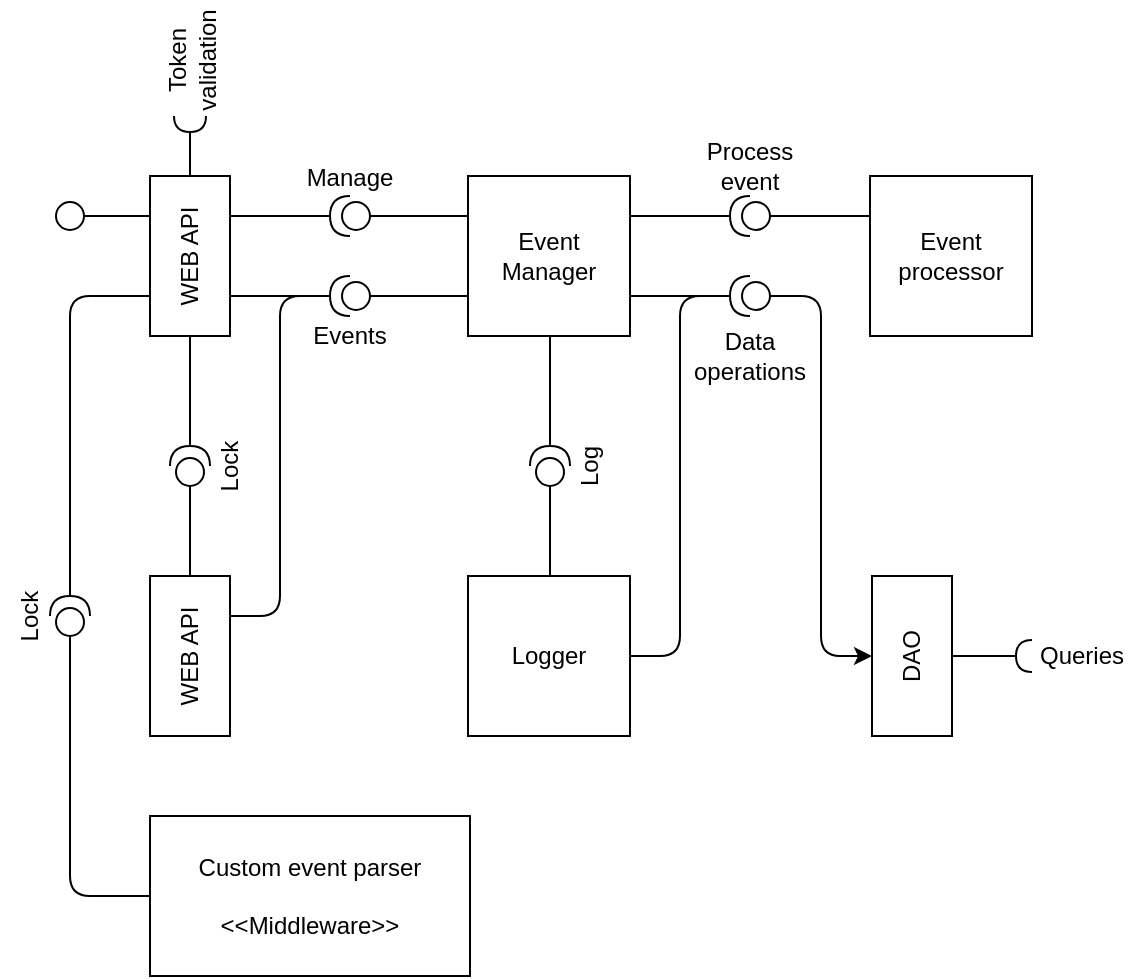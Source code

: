 <?xml version="1.0" encoding="UTF-8"?>
<mxfile version="24.2.5" type="device">
  <diagram name="Pagina-1" id="bZNuDVQKegFYLx4exZVK">
    <mxGraphModel dx="177" dy="124" grid="1" gridSize="10" guides="1" tooltips="1" connect="1" arrows="1" fold="1" page="1" pageScale="1" pageWidth="827" pageHeight="1169" math="0" shadow="0">
      <root>
        <mxCell id="0" />
        <mxCell id="1" parent="0" />
        <mxCell id="SfOH2gWAar_BLIePBkyz-23" style="edgeStyle=orthogonalEdgeStyle;rounded=0;orthogonalLoop=1;jettySize=auto;html=1;exitX=0.75;exitY=0;exitDx=0;exitDy=0;endArrow=circle;endFill=0;" edge="1" parent="1" source="SfOH2gWAar_BLIePBkyz-1">
          <mxGeometry relative="1" as="geometry">
            <mxPoint x="152" y="580" as="targetPoint" />
            <mxPoint x="199" y="580" as="sourcePoint" />
          </mxGeometry>
        </mxCell>
        <mxCell id="SfOH2gWAar_BLIePBkyz-1" value="WEB API" style="rounded=0;whiteSpace=wrap;html=1;rotation=-90;" vertex="1" parent="1">
          <mxGeometry x="180" y="580" width="80" height="40" as="geometry" />
        </mxCell>
        <mxCell id="SfOH2gWAar_BLIePBkyz-4" value="" style="rounded=0;orthogonalLoop=1;jettySize=auto;html=1;endArrow=halfCircle;endFill=0;endSize=6;strokeWidth=1;sketch=0;fontSize=12;curved=1;exitX=1;exitY=0.5;exitDx=0;exitDy=0;" edge="1" parent="1" source="SfOH2gWAar_BLIePBkyz-1">
          <mxGeometry relative="1" as="geometry">
            <mxPoint x="225" y="525" as="sourcePoint" />
            <mxPoint x="220" y="530" as="targetPoint" />
          </mxGeometry>
        </mxCell>
        <mxCell id="SfOH2gWAar_BLIePBkyz-5" value="" style="ellipse;whiteSpace=wrap;html=1;align=center;aspect=fixed;fillColor=none;strokeColor=none;resizable=0;perimeter=centerPerimeter;rotatable=0;allowArrows=0;points=[];outlineConnect=1;" vertex="1" parent="1">
          <mxGeometry x="200" y="520" width="10" height="10" as="geometry" />
        </mxCell>
        <mxCell id="SfOH2gWAar_BLIePBkyz-6" value="Token validation" style="text;html=1;align=center;verticalAlign=middle;whiteSpace=wrap;rounded=0;rotation=-90;" vertex="1" parent="1">
          <mxGeometry x="191" y="487" width="60" height="30" as="geometry" />
        </mxCell>
        <mxCell id="SfOH2gWAar_BLIePBkyz-7" value="WEB API" style="rounded=0;whiteSpace=wrap;html=1;rotation=-90;" vertex="1" parent="1">
          <mxGeometry x="180" y="780" width="80" height="40" as="geometry" />
        </mxCell>
        <mxCell id="SfOH2gWAar_BLIePBkyz-11" style="edgeStyle=orthogonalEdgeStyle;rounded=0;orthogonalLoop=1;jettySize=auto;html=1;exitX=1;exitY=0.5;exitDx=0;exitDy=0;exitPerimeter=0;entryX=0;entryY=0.5;entryDx=0;entryDy=0;endArrow=none;endFill=0;" edge="1" parent="1" source="SfOH2gWAar_BLIePBkyz-8" target="SfOH2gWAar_BLIePBkyz-1">
          <mxGeometry relative="1" as="geometry" />
        </mxCell>
        <mxCell id="SfOH2gWAar_BLIePBkyz-12" style="edgeStyle=orthogonalEdgeStyle;rounded=0;orthogonalLoop=1;jettySize=auto;html=1;exitX=0;exitY=0.5;exitDx=0;exitDy=0;exitPerimeter=0;entryX=1;entryY=0.5;entryDx=0;entryDy=0;endArrow=none;endFill=0;" edge="1" parent="1" source="SfOH2gWAar_BLIePBkyz-8" target="SfOH2gWAar_BLIePBkyz-7">
          <mxGeometry relative="1" as="geometry" />
        </mxCell>
        <mxCell id="SfOH2gWAar_BLIePBkyz-8" value="" style="shape=providedRequiredInterface;html=1;verticalLabelPosition=bottom;sketch=0;rotation=-90;" vertex="1" parent="1">
          <mxGeometry x="210" y="695" width="20" height="20" as="geometry" />
        </mxCell>
        <mxCell id="SfOH2gWAar_BLIePBkyz-13" value="&lt;div&gt;Lock&lt;/div&gt;" style="text;html=1;align=center;verticalAlign=middle;whiteSpace=wrap;rounded=0;rotation=-90;" vertex="1" parent="1">
          <mxGeometry x="210" y="690" width="60" height="30" as="geometry" />
        </mxCell>
        <mxCell id="SfOH2gWAar_BLIePBkyz-21" style="edgeStyle=orthogonalEdgeStyle;rounded=1;orthogonalLoop=1;jettySize=auto;html=1;exitX=1;exitY=0.5;exitDx=0;exitDy=0;exitPerimeter=0;entryX=0.75;entryY=1;entryDx=0;entryDy=0;endArrow=none;endFill=0;curved=0;" edge="1" parent="1" source="SfOH2gWAar_BLIePBkyz-14" target="SfOH2gWAar_BLIePBkyz-7">
          <mxGeometry relative="1" as="geometry">
            <mxPoint x="295" y="620" as="sourcePoint" />
            <mxPoint x="245" y="780" as="targetPoint" />
          </mxGeometry>
        </mxCell>
        <mxCell id="SfOH2gWAar_BLIePBkyz-25" style="edgeStyle=orthogonalEdgeStyle;rounded=0;orthogonalLoop=1;jettySize=auto;html=1;exitX=0;exitY=0.5;exitDx=0;exitDy=0;exitPerimeter=0;entryX=0;entryY=0.75;entryDx=0;entryDy=0;endArrow=none;endFill=0;" edge="1" parent="1" source="SfOH2gWAar_BLIePBkyz-14" target="SfOH2gWAar_BLIePBkyz-24">
          <mxGeometry relative="1" as="geometry" />
        </mxCell>
        <mxCell id="SfOH2gWAar_BLIePBkyz-29" style="edgeStyle=orthogonalEdgeStyle;rounded=0;orthogonalLoop=1;jettySize=auto;html=1;exitX=1;exitY=0.5;exitDx=0;exitDy=0;exitPerimeter=0;entryX=0.25;entryY=1;entryDx=0;entryDy=0;endArrow=none;endFill=0;" edge="1" parent="1" source="SfOH2gWAar_BLIePBkyz-14" target="SfOH2gWAar_BLIePBkyz-1">
          <mxGeometry relative="1" as="geometry" />
        </mxCell>
        <mxCell id="SfOH2gWAar_BLIePBkyz-14" value="" style="shape=providedRequiredInterface;html=1;verticalLabelPosition=bottom;sketch=0;rotation=-180;" vertex="1" parent="1">
          <mxGeometry x="290" y="610" width="20" height="20" as="geometry" />
        </mxCell>
        <mxCell id="SfOH2gWAar_BLIePBkyz-20" value="Events" style="text;html=1;align=center;verticalAlign=middle;whiteSpace=wrap;rounded=0;" vertex="1" parent="1">
          <mxGeometry x="270" y="625" width="60" height="30" as="geometry" />
        </mxCell>
        <mxCell id="SfOH2gWAar_BLIePBkyz-24" value="Event&lt;br&gt;Manager" style="html=1;whiteSpace=wrap;" vertex="1" parent="1">
          <mxGeometry x="359" y="560" width="81" height="80" as="geometry" />
        </mxCell>
        <mxCell id="SfOH2gWAar_BLIePBkyz-32" style="edgeStyle=orthogonalEdgeStyle;rounded=0;orthogonalLoop=1;jettySize=auto;html=1;exitX=0;exitY=0.5;exitDx=0;exitDy=0;exitPerimeter=0;entryX=0;entryY=0.25;entryDx=0;entryDy=0;endArrow=none;endFill=0;" edge="1" parent="1" source="SfOH2gWAar_BLIePBkyz-27" target="SfOH2gWAar_BLIePBkyz-24">
          <mxGeometry relative="1" as="geometry" />
        </mxCell>
        <mxCell id="SfOH2gWAar_BLIePBkyz-27" value="" style="shape=providedRequiredInterface;html=1;verticalLabelPosition=bottom;sketch=0;rotation=-180;" vertex="1" parent="1">
          <mxGeometry x="290" y="570" width="20" height="20" as="geometry" />
        </mxCell>
        <mxCell id="SfOH2gWAar_BLIePBkyz-31" style="edgeStyle=orthogonalEdgeStyle;rounded=0;orthogonalLoop=1;jettySize=auto;html=1;exitX=0.75;exitY=1;exitDx=0;exitDy=0;entryX=1;entryY=0.5;entryDx=0;entryDy=0;entryPerimeter=0;endArrow=none;endFill=0;" edge="1" parent="1" source="SfOH2gWAar_BLIePBkyz-1" target="SfOH2gWAar_BLIePBkyz-27">
          <mxGeometry relative="1" as="geometry" />
        </mxCell>
        <mxCell id="SfOH2gWAar_BLIePBkyz-33" value="Manage" style="text;html=1;align=center;verticalAlign=middle;whiteSpace=wrap;rounded=0;" vertex="1" parent="1">
          <mxGeometry x="270" y="546" width="60" height="30" as="geometry" />
        </mxCell>
        <mxCell id="SfOH2gWAar_BLIePBkyz-38" style="edgeStyle=orthogonalEdgeStyle;rounded=0;orthogonalLoop=1;jettySize=auto;html=1;exitX=1;exitY=0.5;exitDx=0;exitDy=0;exitPerimeter=0;entryX=0;entryY=0.5;entryDx=0;entryDy=0;endArrow=none;endFill=0;" edge="1" parent="1" source="SfOH2gWAar_BLIePBkyz-40">
          <mxGeometry relative="1" as="geometry">
            <mxPoint x="400" y="640" as="targetPoint" />
          </mxGeometry>
        </mxCell>
        <mxCell id="SfOH2gWAar_BLIePBkyz-39" style="edgeStyle=orthogonalEdgeStyle;rounded=0;orthogonalLoop=1;jettySize=auto;html=1;exitX=0;exitY=0.5;exitDx=0;exitDy=0;exitPerimeter=0;entryX=1;entryY=0.5;entryDx=0;entryDy=0;endArrow=none;endFill=0;" edge="1" parent="1" source="SfOH2gWAar_BLIePBkyz-40">
          <mxGeometry relative="1" as="geometry">
            <mxPoint x="400" y="760" as="targetPoint" />
          </mxGeometry>
        </mxCell>
        <mxCell id="SfOH2gWAar_BLIePBkyz-40" value="" style="shape=providedRequiredInterface;html=1;verticalLabelPosition=bottom;sketch=0;rotation=-90;" vertex="1" parent="1">
          <mxGeometry x="390" y="695" width="20" height="20" as="geometry" />
        </mxCell>
        <mxCell id="SfOH2gWAar_BLIePBkyz-41" value="&lt;div&gt;Log&lt;/div&gt;" style="text;html=1;align=center;verticalAlign=middle;whiteSpace=wrap;rounded=0;rotation=-90;" vertex="1" parent="1">
          <mxGeometry x="390" y="690" width="60" height="30" as="geometry" />
        </mxCell>
        <mxCell id="SfOH2gWAar_BLIePBkyz-42" value="Logger" style="html=1;whiteSpace=wrap;" vertex="1" parent="1">
          <mxGeometry x="359" y="760" width="81" height="80" as="geometry" />
        </mxCell>
        <mxCell id="SfOH2gWAar_BLIePBkyz-47" style="edgeStyle=orthogonalEdgeStyle;rounded=0;orthogonalLoop=1;jettySize=auto;html=1;exitX=1;exitY=0.5;exitDx=0;exitDy=0;exitPerimeter=0;entryX=1;entryY=0.25;entryDx=0;entryDy=0;endArrow=none;endFill=0;" edge="1" parent="1" source="SfOH2gWAar_BLIePBkyz-44" target="SfOH2gWAar_BLIePBkyz-24">
          <mxGeometry relative="1" as="geometry" />
        </mxCell>
        <mxCell id="SfOH2gWAar_BLIePBkyz-57" style="edgeStyle=orthogonalEdgeStyle;rounded=0;orthogonalLoop=1;jettySize=auto;html=1;exitX=0;exitY=0.5;exitDx=0;exitDy=0;exitPerimeter=0;entryX=0;entryY=0.25;entryDx=0;entryDy=0;endArrow=none;endFill=0;" edge="1" parent="1" source="SfOH2gWAar_BLIePBkyz-44" target="SfOH2gWAar_BLIePBkyz-51">
          <mxGeometry relative="1" as="geometry" />
        </mxCell>
        <mxCell id="SfOH2gWAar_BLIePBkyz-44" value="" style="shape=providedRequiredInterface;html=1;verticalLabelPosition=bottom;sketch=0;rotation=-180;" vertex="1" parent="1">
          <mxGeometry x="490" y="570" width="20" height="20" as="geometry" />
        </mxCell>
        <mxCell id="SfOH2gWAar_BLIePBkyz-46" value="Data &lt;br&gt;operations" style="text;html=1;align=center;verticalAlign=middle;whiteSpace=wrap;rounded=0;" vertex="1" parent="1">
          <mxGeometry x="470" y="635" width="60" height="30" as="geometry" />
        </mxCell>
        <mxCell id="SfOH2gWAar_BLIePBkyz-50" value="" style="ellipse;whiteSpace=wrap;html=1;align=center;aspect=fixed;fillColor=none;strokeColor=none;resizable=0;perimeter=centerPerimeter;rotatable=0;allowArrows=0;points=[];outlineConnect=1;" vertex="1" parent="1">
          <mxGeometry x="490" y="610" width="10" height="10" as="geometry" />
        </mxCell>
        <mxCell id="SfOH2gWAar_BLIePBkyz-51" value="Event processor" style="html=1;whiteSpace=wrap;" vertex="1" parent="1">
          <mxGeometry x="560" y="560" width="81" height="80" as="geometry" />
        </mxCell>
        <mxCell id="SfOH2gWAar_BLIePBkyz-52" style="edgeStyle=orthogonalEdgeStyle;rounded=0;orthogonalLoop=1;jettySize=auto;html=1;exitX=1;exitY=0.5;exitDx=0;exitDy=0;exitPerimeter=0;entryX=1;entryY=0.25;entryDx=0;entryDy=0;endArrow=none;endFill=0;" edge="1" parent="1" source="SfOH2gWAar_BLIePBkyz-53">
          <mxGeometry relative="1" as="geometry">
            <mxPoint x="440" y="620" as="targetPoint" />
          </mxGeometry>
        </mxCell>
        <mxCell id="SfOH2gWAar_BLIePBkyz-59" style="edgeStyle=orthogonalEdgeStyle;rounded=1;orthogonalLoop=1;jettySize=auto;html=1;exitX=0;exitY=0.5;exitDx=0;exitDy=0;exitPerimeter=0;entryX=0.5;entryY=0;entryDx=0;entryDy=0;curved=0;" edge="1" parent="1" source="SfOH2gWAar_BLIePBkyz-53" target="SfOH2gWAar_BLIePBkyz-55">
          <mxGeometry relative="1" as="geometry" />
        </mxCell>
        <mxCell id="SfOH2gWAar_BLIePBkyz-53" value="" style="shape=providedRequiredInterface;html=1;verticalLabelPosition=bottom;sketch=0;rotation=-180;" vertex="1" parent="1">
          <mxGeometry x="490" y="610" width="20" height="20" as="geometry" />
        </mxCell>
        <mxCell id="SfOH2gWAar_BLIePBkyz-55" value="DAO" style="rounded=0;whiteSpace=wrap;html=1;rotation=-90;" vertex="1" parent="1">
          <mxGeometry x="541" y="780" width="80" height="40" as="geometry" />
        </mxCell>
        <mxCell id="SfOH2gWAar_BLIePBkyz-56" value="" style="rounded=0;orthogonalLoop=1;jettySize=auto;html=1;endArrow=halfCircle;endFill=0;endSize=6;strokeWidth=1;sketch=0;fontSize=12;curved=1;exitX=0.5;exitY=1;exitDx=0;exitDy=0;" edge="1" parent="1" source="SfOH2gWAar_BLIePBkyz-55">
          <mxGeometry relative="1" as="geometry">
            <mxPoint x="651" y="799.86" as="sourcePoint" />
            <mxPoint x="641" y="800" as="targetPoint" />
          </mxGeometry>
        </mxCell>
        <mxCell id="SfOH2gWAar_BLIePBkyz-58" value="Process&lt;br&gt;event" style="text;html=1;align=center;verticalAlign=middle;whiteSpace=wrap;rounded=0;" vertex="1" parent="1">
          <mxGeometry x="470" y="540" width="60" height="30" as="geometry" />
        </mxCell>
        <mxCell id="SfOH2gWAar_BLIePBkyz-61" style="edgeStyle=orthogonalEdgeStyle;rounded=1;orthogonalLoop=1;jettySize=auto;html=1;exitX=1;exitY=0.5;exitDx=0;exitDy=0;entryX=1;entryY=0.5;entryDx=0;entryDy=0;entryPerimeter=0;endArrow=none;endFill=0;curved=0;" edge="1" parent="1" source="SfOH2gWAar_BLIePBkyz-42" target="SfOH2gWAar_BLIePBkyz-53">
          <mxGeometry relative="1" as="geometry" />
        </mxCell>
        <mxCell id="SfOH2gWAar_BLIePBkyz-62" value="Queries" style="text;html=1;align=center;verticalAlign=middle;whiteSpace=wrap;rounded=0;" vertex="1" parent="1">
          <mxGeometry x="636" y="785" width="60" height="30" as="geometry" />
        </mxCell>
        <mxCell id="SfOH2gWAar_BLIePBkyz-63" value="Custom event parser&lt;br&gt;&lt;br&gt;&amp;lt;&amp;lt;Middleware&amp;gt;&amp;gt;" style="html=1;whiteSpace=wrap;" vertex="1" parent="1">
          <mxGeometry x="200" y="880" width="160" height="80" as="geometry" />
        </mxCell>
        <mxCell id="SfOH2gWAar_BLIePBkyz-64" value="" style="shape=providedRequiredInterface;html=1;verticalLabelPosition=bottom;sketch=0;rotation=-90;" vertex="1" parent="1">
          <mxGeometry x="150" y="770" width="20" height="20" as="geometry" />
        </mxCell>
        <mxCell id="SfOH2gWAar_BLIePBkyz-66" style="edgeStyle=orthogonalEdgeStyle;rounded=1;orthogonalLoop=1;jettySize=auto;html=1;exitX=0;exitY=0.5;exitDx=0;exitDy=0;entryX=0;entryY=0.5;entryDx=0;entryDy=0;entryPerimeter=0;curved=0;endArrow=none;endFill=0;" edge="1" parent="1" source="SfOH2gWAar_BLIePBkyz-63" target="SfOH2gWAar_BLIePBkyz-64">
          <mxGeometry relative="1" as="geometry" />
        </mxCell>
        <mxCell id="SfOH2gWAar_BLIePBkyz-67" style="edgeStyle=orthogonalEdgeStyle;rounded=1;orthogonalLoop=1;jettySize=auto;html=1;exitX=0.25;exitY=0;exitDx=0;exitDy=0;entryX=1;entryY=0.5;entryDx=0;entryDy=0;entryPerimeter=0;endArrow=none;endFill=0;curved=0;" edge="1" parent="1" source="SfOH2gWAar_BLIePBkyz-1" target="SfOH2gWAar_BLIePBkyz-64">
          <mxGeometry relative="1" as="geometry" />
        </mxCell>
        <mxCell id="SfOH2gWAar_BLIePBkyz-68" value="&lt;div&gt;Lock&lt;/div&gt;" style="text;html=1;align=center;verticalAlign=middle;whiteSpace=wrap;rounded=0;rotation=-90;" vertex="1" parent="1">
          <mxGeometry x="110" y="765" width="60" height="30" as="geometry" />
        </mxCell>
      </root>
    </mxGraphModel>
  </diagram>
</mxfile>
